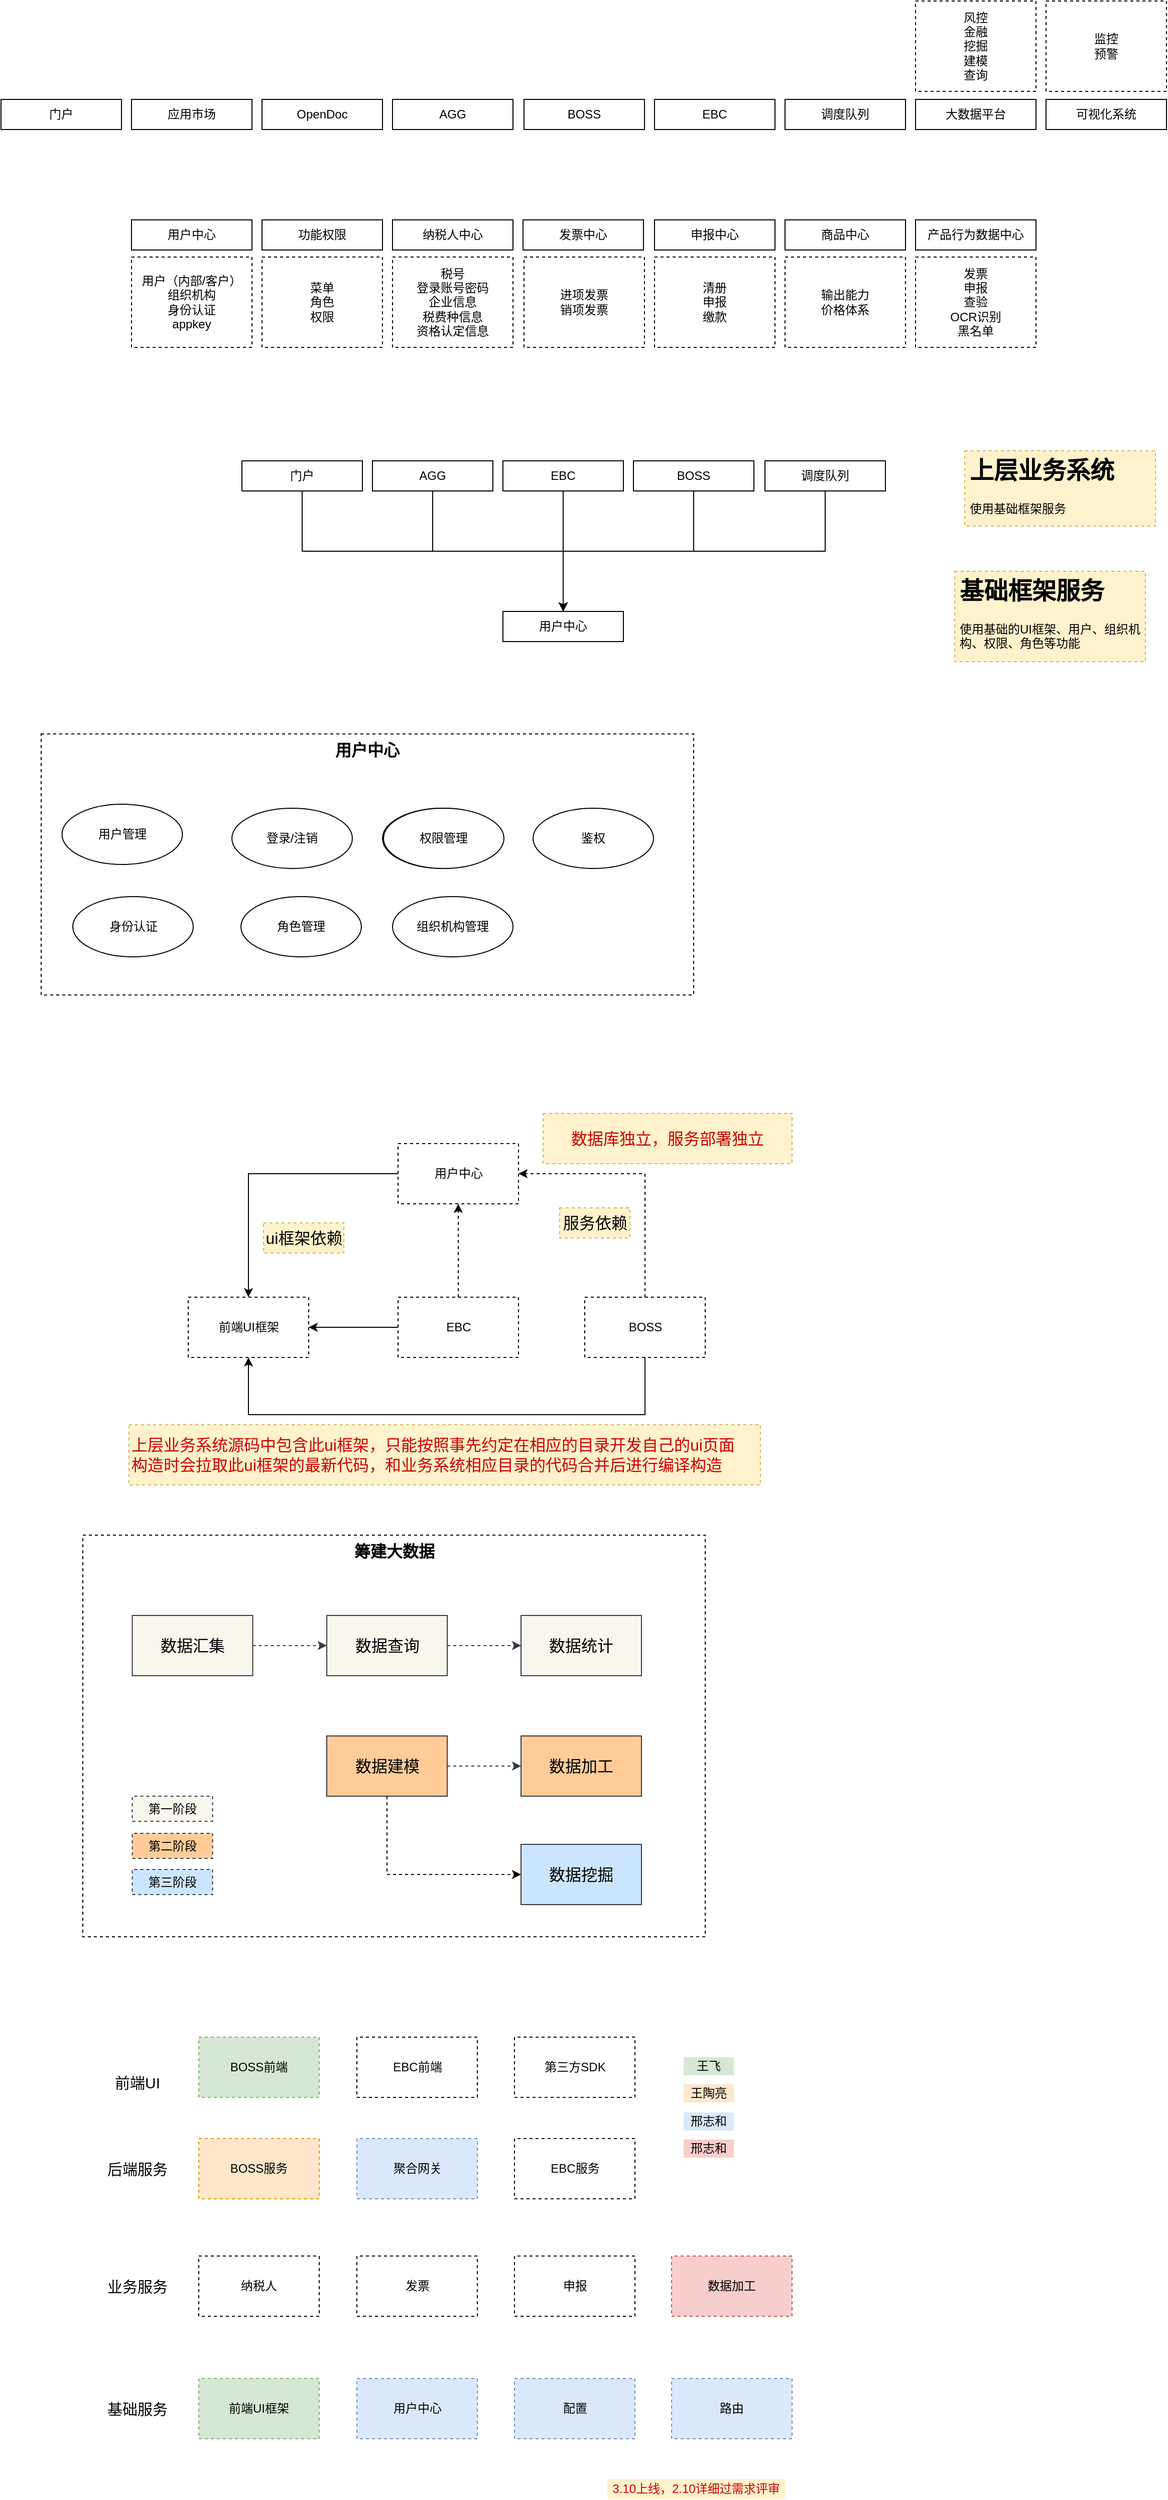 <mxfile version="16.5.3" type="github">
  <diagram id="OSP3-zvOweL5_SzKogOt" name="第 1 页">
    <mxGraphModel dx="1278" dy="579" grid="1" gridSize="10" guides="1" tooltips="1" connect="1" arrows="1" fold="1" page="1" pageScale="1" pageWidth="827" pageHeight="1169" math="0" shadow="0">
      <root>
        <mxCell id="0" />
        <mxCell id="1" parent="0" />
        <mxCell id="V9ja9C6b1R4F-isLnQs--100" value="&lt;b&gt;筹建大数据&lt;/b&gt;" style="rounded=0;whiteSpace=wrap;html=1;fontSize=16;fontColor=#000000;dashed=1;align=center;verticalAlign=top;" parent="1" vertex="1">
          <mxGeometry x="121.5" y="1560" width="620" height="400" as="geometry" />
        </mxCell>
        <mxCell id="V9ja9C6b1R4F-isLnQs--1" value="门户" style="rounded=0;whiteSpace=wrap;html=1;" parent="1" vertex="1">
          <mxGeometry x="40" y="130" width="120" height="30" as="geometry" />
        </mxCell>
        <mxCell id="V9ja9C6b1R4F-isLnQs--2" value="应用市场" style="rounded=0;whiteSpace=wrap;html=1;" parent="1" vertex="1">
          <mxGeometry x="170" y="130" width="120" height="30" as="geometry" />
        </mxCell>
        <mxCell id="V9ja9C6b1R4F-isLnQs--3" value="OpenDoc" style="rounded=0;whiteSpace=wrap;html=1;" parent="1" vertex="1">
          <mxGeometry x="300" y="130" width="120" height="30" as="geometry" />
        </mxCell>
        <mxCell id="V9ja9C6b1R4F-isLnQs--4" value="AGG" style="rounded=0;whiteSpace=wrap;html=1;" parent="1" vertex="1">
          <mxGeometry x="430" y="130" width="120" height="30" as="geometry" />
        </mxCell>
        <mxCell id="V9ja9C6b1R4F-isLnQs--5" value="可视化系统" style="rounded=0;whiteSpace=wrap;html=1;" parent="1" vertex="1">
          <mxGeometry x="1081" y="130" width="120" height="30" as="geometry" />
        </mxCell>
        <mxCell id="V9ja9C6b1R4F-isLnQs--6" value="BOSS" style="rounded=0;whiteSpace=wrap;html=1;" parent="1" vertex="1">
          <mxGeometry x="561" y="130" width="120" height="30" as="geometry" />
        </mxCell>
        <mxCell id="V9ja9C6b1R4F-isLnQs--7" value="调度队列" style="rounded=0;whiteSpace=wrap;html=1;" parent="1" vertex="1">
          <mxGeometry x="821" y="130" width="120" height="30" as="geometry" />
        </mxCell>
        <mxCell id="V9ja9C6b1R4F-isLnQs--8" value="大数据平台" style="rounded=0;whiteSpace=wrap;html=1;" parent="1" vertex="1">
          <mxGeometry x="951" y="130" width="120" height="30" as="geometry" />
        </mxCell>
        <mxCell id="V9ja9C6b1R4F-isLnQs--9" value="EBC" style="rounded=0;whiteSpace=wrap;html=1;" parent="1" vertex="1">
          <mxGeometry x="691" y="130" width="120" height="30" as="geometry" />
        </mxCell>
        <mxCell id="V9ja9C6b1R4F-isLnQs--13" value="风控&lt;br&gt;金融&lt;br&gt;挖掘&lt;br&gt;建模&lt;br&gt;查询" style="rounded=0;whiteSpace=wrap;html=1;dashed=1;" parent="1" vertex="1">
          <mxGeometry x="951" y="32" width="120" height="90" as="geometry" />
        </mxCell>
        <mxCell id="V9ja9C6b1R4F-isLnQs--14" value="监控&lt;br&gt;预警" style="rounded=0;whiteSpace=wrap;html=1;dashed=1;" parent="1" vertex="1">
          <mxGeometry x="1081" y="32" width="120" height="90" as="geometry" />
        </mxCell>
        <mxCell id="V9ja9C6b1R4F-isLnQs--15" value="用户中心" style="rounded=0;whiteSpace=wrap;html=1;" parent="1" vertex="1">
          <mxGeometry x="170" y="250" width="120" height="30" as="geometry" />
        </mxCell>
        <mxCell id="V9ja9C6b1R4F-isLnQs--16" value="功能权限" style="rounded=0;whiteSpace=wrap;html=1;" parent="1" vertex="1">
          <mxGeometry x="300" y="250" width="120" height="30" as="geometry" />
        </mxCell>
        <mxCell id="V9ja9C6b1R4F-isLnQs--17" value="纳税人中心" style="rounded=0;whiteSpace=wrap;html=1;" parent="1" vertex="1">
          <mxGeometry x="430" y="250" width="120" height="30" as="geometry" />
        </mxCell>
        <mxCell id="V9ja9C6b1R4F-isLnQs--18" value="发票中心" style="rounded=0;whiteSpace=wrap;html=1;" parent="1" vertex="1">
          <mxGeometry x="560" y="250" width="120" height="30" as="geometry" />
        </mxCell>
        <mxCell id="V9ja9C6b1R4F-isLnQs--19" value="申报中心" style="rounded=0;whiteSpace=wrap;html=1;" parent="1" vertex="1">
          <mxGeometry x="691" y="250" width="120" height="30" as="geometry" />
        </mxCell>
        <mxCell id="V9ja9C6b1R4F-isLnQs--20" value="商品中心" style="rounded=0;whiteSpace=wrap;html=1;" parent="1" vertex="1">
          <mxGeometry x="821" y="250" width="120" height="30" as="geometry" />
        </mxCell>
        <mxCell id="V9ja9C6b1R4F-isLnQs--21" value="产品行为数据中心" style="rounded=0;whiteSpace=wrap;html=1;" parent="1" vertex="1">
          <mxGeometry x="951" y="250" width="120" height="30" as="geometry" />
        </mxCell>
        <mxCell id="V9ja9C6b1R4F-isLnQs--22" value="用户（内部/客户）&lt;br&gt;组织机构&lt;br&gt;身份认证&lt;br&gt;appkey" style="rounded=0;whiteSpace=wrap;html=1;dashed=1;" parent="1" vertex="1">
          <mxGeometry x="170" y="287" width="120" height="90" as="geometry" />
        </mxCell>
        <mxCell id="V9ja9C6b1R4F-isLnQs--23" value="菜单&lt;br&gt;角色&lt;br&gt;权限" style="rounded=0;whiteSpace=wrap;html=1;dashed=1;" parent="1" vertex="1">
          <mxGeometry x="300" y="287" width="120" height="90" as="geometry" />
        </mxCell>
        <mxCell id="V9ja9C6b1R4F-isLnQs--24" value="税号&lt;br&gt;登录账号密码&lt;br&gt;企业信息&lt;br&gt;税费种信息&lt;br&gt;资格认定信息" style="rounded=0;whiteSpace=wrap;html=1;dashed=1;" parent="1" vertex="1">
          <mxGeometry x="430" y="287" width="120" height="90" as="geometry" />
        </mxCell>
        <mxCell id="V9ja9C6b1R4F-isLnQs--25" value="进项发票&lt;br&gt;销项发票" style="rounded=0;whiteSpace=wrap;html=1;dashed=1;" parent="1" vertex="1">
          <mxGeometry x="561" y="287" width="120" height="90" as="geometry" />
        </mxCell>
        <mxCell id="V9ja9C6b1R4F-isLnQs--26" value="清册&lt;br&gt;申报&lt;br&gt;缴款" style="rounded=0;whiteSpace=wrap;html=1;dashed=1;" parent="1" vertex="1">
          <mxGeometry x="691" y="287" width="120" height="90" as="geometry" />
        </mxCell>
        <mxCell id="V9ja9C6b1R4F-isLnQs--27" value="输出能力&lt;br&gt;价格体系" style="rounded=0;whiteSpace=wrap;html=1;dashed=1;" parent="1" vertex="1">
          <mxGeometry x="821" y="287" width="120" height="90" as="geometry" />
        </mxCell>
        <mxCell id="V9ja9C6b1R4F-isLnQs--28" value="发票&lt;br&gt;申报&lt;br&gt;查验&lt;br&gt;OCR识别&lt;br&gt;黑名单" style="rounded=0;whiteSpace=wrap;html=1;dashed=1;" parent="1" vertex="1">
          <mxGeometry x="951" y="287" width="120" height="90" as="geometry" />
        </mxCell>
        <mxCell id="V9ja9C6b1R4F-isLnQs--39" style="edgeStyle=orthogonalEdgeStyle;rounded=0;orthogonalLoop=1;jettySize=auto;html=1;exitX=0.5;exitY=1;exitDx=0;exitDy=0;entryX=0.5;entryY=0;entryDx=0;entryDy=0;" parent="1" source="V9ja9C6b1R4F-isLnQs--29" target="V9ja9C6b1R4F-isLnQs--36" edge="1">
          <mxGeometry relative="1" as="geometry">
            <mxPoint x="460" y="640" as="targetPoint" />
          </mxGeometry>
        </mxCell>
        <mxCell id="V9ja9C6b1R4F-isLnQs--29" value="门户" style="rounded=0;whiteSpace=wrap;html=1;" parent="1" vertex="1">
          <mxGeometry x="280" y="490" width="120" height="30" as="geometry" />
        </mxCell>
        <mxCell id="V9ja9C6b1R4F-isLnQs--30" value="AGG" style="rounded=0;whiteSpace=wrap;html=1;" parent="1" vertex="1">
          <mxGeometry x="410" y="490" width="120" height="30" as="geometry" />
        </mxCell>
        <mxCell id="V9ja9C6b1R4F-isLnQs--31" value="EBC" style="rounded=0;whiteSpace=wrap;html=1;" parent="1" vertex="1">
          <mxGeometry x="540" y="490" width="120" height="30" as="geometry" />
        </mxCell>
        <mxCell id="V9ja9C6b1R4F-isLnQs--32" value="BOSS" style="rounded=0;whiteSpace=wrap;html=1;" parent="1" vertex="1">
          <mxGeometry x="670" y="490" width="120" height="30" as="geometry" />
        </mxCell>
        <mxCell id="V9ja9C6b1R4F-isLnQs--33" value="调度队列" style="rounded=0;whiteSpace=wrap;html=1;" parent="1" vertex="1">
          <mxGeometry x="801" y="490" width="120" height="30" as="geometry" />
        </mxCell>
        <mxCell id="V9ja9C6b1R4F-isLnQs--36" value="用户中心" style="rounded=0;whiteSpace=wrap;html=1;" parent="1" vertex="1">
          <mxGeometry x="540" y="640" width="120" height="30" as="geometry" />
        </mxCell>
        <mxCell id="V9ja9C6b1R4F-isLnQs--40" style="edgeStyle=orthogonalEdgeStyle;rounded=0;orthogonalLoop=1;jettySize=auto;html=1;entryX=0.5;entryY=0;entryDx=0;entryDy=0;exitX=0.5;exitY=1;exitDx=0;exitDy=0;" parent="1" source="V9ja9C6b1R4F-isLnQs--30" target="V9ja9C6b1R4F-isLnQs--36" edge="1">
          <mxGeometry relative="1" as="geometry">
            <mxPoint x="630" y="620" as="targetPoint" />
            <mxPoint x="440" y="530" as="sourcePoint" />
          </mxGeometry>
        </mxCell>
        <mxCell id="V9ja9C6b1R4F-isLnQs--41" style="edgeStyle=orthogonalEdgeStyle;rounded=0;orthogonalLoop=1;jettySize=auto;html=1;exitX=0.5;exitY=1;exitDx=0;exitDy=0;entryX=0.5;entryY=0;entryDx=0;entryDy=0;" parent="1" source="V9ja9C6b1R4F-isLnQs--33" target="V9ja9C6b1R4F-isLnQs--36" edge="1">
          <mxGeometry relative="1" as="geometry">
            <mxPoint x="620" y="610" as="targetPoint" />
            <mxPoint x="530.94" y="690" as="sourcePoint" />
          </mxGeometry>
        </mxCell>
        <mxCell id="V9ja9C6b1R4F-isLnQs--42" style="edgeStyle=orthogonalEdgeStyle;rounded=0;orthogonalLoop=1;jettySize=auto;html=1;exitX=0.5;exitY=1;exitDx=0;exitDy=0;entryX=0.5;entryY=0;entryDx=0;entryDy=0;" parent="1" source="V9ja9C6b1R4F-isLnQs--31" target="V9ja9C6b1R4F-isLnQs--36" edge="1">
          <mxGeometry relative="1" as="geometry">
            <mxPoint x="1081" y="640" as="targetPoint" />
            <mxPoint x="801" y="550" as="sourcePoint" />
          </mxGeometry>
        </mxCell>
        <mxCell id="V9ja9C6b1R4F-isLnQs--44" style="edgeStyle=orthogonalEdgeStyle;rounded=0;orthogonalLoop=1;jettySize=auto;html=1;exitX=0.5;exitY=1;exitDx=0;exitDy=0;entryX=0.5;entryY=0;entryDx=0;entryDy=0;" parent="1" source="V9ja9C6b1R4F-isLnQs--32" target="V9ja9C6b1R4F-isLnQs--36" edge="1">
          <mxGeometry relative="1" as="geometry">
            <mxPoint x="620" y="610" as="targetPoint" />
            <mxPoint x="691" y="610" as="sourcePoint" />
          </mxGeometry>
        </mxCell>
        <mxCell id="V9ja9C6b1R4F-isLnQs--46" value="&lt;h1&gt;上层业务系统&lt;/h1&gt;&lt;div&gt;使用基础框架服务&lt;/div&gt;" style="text;html=1;strokeColor=#d6b656;fillColor=#fff2cc;spacing=5;spacingTop=-20;whiteSpace=wrap;overflow=hidden;rounded=0;dashed=1;" parent="1" vertex="1">
          <mxGeometry x="1000" y="480" width="190" height="75" as="geometry" />
        </mxCell>
        <mxCell id="V9ja9C6b1R4F-isLnQs--47" value="&lt;h1&gt;基础框架服务&lt;/h1&gt;&lt;div&gt;使用基础的UI框架、用户、组织机构、权限、角色等功能&lt;/div&gt;" style="text;html=1;strokeColor=#d6b656;fillColor=#fff2cc;spacing=5;spacingTop=-20;whiteSpace=wrap;overflow=hidden;rounded=0;dashed=1;" parent="1" vertex="1">
          <mxGeometry x="990" y="600" width="190" height="90" as="geometry" />
        </mxCell>
        <mxCell id="V9ja9C6b1R4F-isLnQs--48" value="&lt;font style=&quot;font-size: 16px&quot;&gt;用户中心&lt;/font&gt;" style="whiteSpace=wrap;html=1;dashed=1;verticalAlign=top;fontStyle=1" parent="1" vertex="1">
          <mxGeometry x="80" y="762" width="650" height="260" as="geometry" />
        </mxCell>
        <mxCell id="V9ja9C6b1R4F-isLnQs--73" style="edgeStyle=orthogonalEdgeStyle;rounded=0;orthogonalLoop=1;jettySize=auto;html=1;exitX=0;exitY=0.5;exitDx=0;exitDy=0;fontSize=16;entryX=1;entryY=0.5;entryDx=0;entryDy=0;" parent="1" source="V9ja9C6b1R4F-isLnQs--70" target="V9ja9C6b1R4F-isLnQs--69" edge="1">
          <mxGeometry relative="1" as="geometry">
            <mxPoint x="355.5" y="1387" as="targetPoint" />
          </mxGeometry>
        </mxCell>
        <mxCell id="V9ja9C6b1R4F-isLnQs--69" value="前端UI框架" style="rounded=0;whiteSpace=wrap;html=1;dashed=1;" parent="1" vertex="1">
          <mxGeometry x="226.5" y="1323" width="120" height="60" as="geometry" />
        </mxCell>
        <mxCell id="V9ja9C6b1R4F-isLnQs--70" value="EBC" style="rounded=0;whiteSpace=wrap;html=1;dashed=1;" parent="1" vertex="1">
          <mxGeometry x="435.5" y="1323" width="120" height="60" as="geometry" />
        </mxCell>
        <mxCell id="V9ja9C6b1R4F-isLnQs--71" value="用户中心" style="rounded=0;whiteSpace=wrap;html=1;dashed=1;" parent="1" vertex="1">
          <mxGeometry x="435.5" y="1170" width="120" height="60" as="geometry" />
        </mxCell>
        <mxCell id="V9ja9C6b1R4F-isLnQs--72" value="BOSS" style="rounded=0;whiteSpace=wrap;html=1;dashed=1;" parent="1" vertex="1">
          <mxGeometry x="621.5" y="1323" width="120" height="60" as="geometry" />
        </mxCell>
        <mxCell id="V9ja9C6b1R4F-isLnQs--74" style="edgeStyle=orthogonalEdgeStyle;rounded=0;orthogonalLoop=1;jettySize=auto;html=1;exitX=0.5;exitY=1;exitDx=0;exitDy=0;fontSize=16;entryX=0.5;entryY=1;entryDx=0;entryDy=0;" parent="1" source="V9ja9C6b1R4F-isLnQs--72" target="V9ja9C6b1R4F-isLnQs--69" edge="1">
          <mxGeometry relative="1" as="geometry">
            <mxPoint x="445.5" y="1536" as="targetPoint" />
            <mxPoint x="584.5" y="1446" as="sourcePoint" />
            <Array as="points">
              <mxPoint x="681.5" y="1440" />
              <mxPoint x="286.5" y="1440" />
            </Array>
          </mxGeometry>
        </mxCell>
        <mxCell id="V9ja9C6b1R4F-isLnQs--76" style="edgeStyle=orthogonalEdgeStyle;rounded=0;orthogonalLoop=1;jettySize=auto;html=1;exitX=0;exitY=0.5;exitDx=0;exitDy=0;fontSize=16;entryX=0.5;entryY=0;entryDx=0;entryDy=0;" parent="1" source="V9ja9C6b1R4F-isLnQs--71" target="V9ja9C6b1R4F-isLnQs--69" edge="1">
          <mxGeometry relative="1" as="geometry">
            <mxPoint x="256.5" y="1367" as="targetPoint" />
            <mxPoint x="395.5" y="1488" as="sourcePoint" />
            <Array as="points">
              <mxPoint x="286.5" y="1200" />
            </Array>
          </mxGeometry>
        </mxCell>
        <mxCell id="V9ja9C6b1R4F-isLnQs--77" style="edgeStyle=orthogonalEdgeStyle;rounded=0;orthogonalLoop=1;jettySize=auto;html=1;exitX=0.5;exitY=0;exitDx=0;exitDy=0;fontSize=16;entryX=1;entryY=0.5;entryDx=0;entryDy=0;dashed=1;" parent="1" source="V9ja9C6b1R4F-isLnQs--72" target="V9ja9C6b1R4F-isLnQs--71" edge="1">
          <mxGeometry relative="1" as="geometry">
            <mxPoint x="665.5" y="1488" as="targetPoint" />
            <mxPoint x="824.5" y="1408" as="sourcePoint" />
          </mxGeometry>
        </mxCell>
        <mxCell id="V9ja9C6b1R4F-isLnQs--79" style="edgeStyle=orthogonalEdgeStyle;rounded=0;orthogonalLoop=1;jettySize=auto;html=1;exitX=0.5;exitY=0;exitDx=0;exitDy=0;fontSize=16;entryX=0.5;entryY=1;entryDx=0;entryDy=0;dashed=1;" parent="1" source="V9ja9C6b1R4F-isLnQs--70" target="V9ja9C6b1R4F-isLnQs--71" edge="1">
          <mxGeometry relative="1" as="geometry">
            <mxPoint x="376.5" y="1283" as="targetPoint" />
            <mxPoint x="476.5" y="1410" as="sourcePoint" />
          </mxGeometry>
        </mxCell>
        <mxCell id="V9ja9C6b1R4F-isLnQs--82" value="服务依赖" style="text;html=1;strokeColor=#d6b656;fillColor=#fff2cc;align=center;verticalAlign=middle;whiteSpace=wrap;rounded=0;dashed=1;fontSize=16;" parent="1" vertex="1">
          <mxGeometry x="596.5" y="1234" width="70" height="30" as="geometry" />
        </mxCell>
        <mxCell id="V9ja9C6b1R4F-isLnQs--83" value="ui框架依赖" style="text;html=1;strokeColor=#d6b656;fillColor=#fff2cc;align=center;verticalAlign=middle;whiteSpace=wrap;rounded=0;dashed=1;fontSize=16;" parent="1" vertex="1">
          <mxGeometry x="301.5" y="1249" width="80" height="30" as="geometry" />
        </mxCell>
        <mxCell id="V9ja9C6b1R4F-isLnQs--84" value="&lt;font&gt;数据库独立，服务部署独立&lt;/font&gt;" style="text;html=1;strokeColor=#d6b656;fillColor=#fff2cc;align=center;verticalAlign=middle;whiteSpace=wrap;rounded=0;dashed=1;fontSize=16;fontColor=#CC0000;" parent="1" vertex="1">
          <mxGeometry x="580" y="1140" width="248" height="50" as="geometry" />
        </mxCell>
        <mxCell id="V9ja9C6b1R4F-isLnQs--85" value="上层业务系统源码中包含此ui框架，只能按照事先约定在相应的目录开发自己的ui页面&lt;br&gt;构造时会拉取此ui框架的最新代码，和业务系统相应目录的代码合并后进行编译构造" style="text;html=1;strokeColor=#d6b656;fillColor=#fff2cc;align=left;verticalAlign=middle;whiteSpace=wrap;rounded=0;dashed=1;fontSize=16;fontColor=#CC0000;" parent="1" vertex="1">
          <mxGeometry x="167.5" y="1450" width="629" height="60" as="geometry" />
        </mxCell>
        <mxCell id="V9ja9C6b1R4F-isLnQs--95" value="" style="edgeStyle=orthogonalEdgeStyle;rounded=0;orthogonalLoop=1;jettySize=auto;html=1;dashed=1;fontSize=16;fontColor=#000000;fillColor=#f9f7ed;strokeColor=#36393d;" parent="1" source="V9ja9C6b1R4F-isLnQs--86" target="V9ja9C6b1R4F-isLnQs--87" edge="1">
          <mxGeometry relative="1" as="geometry" />
        </mxCell>
        <mxCell id="V9ja9C6b1R4F-isLnQs--86" value="&lt;font color=&quot;#000000&quot;&gt;数据汇集&lt;/font&gt;" style="rounded=0;whiteSpace=wrap;html=1;fontSize=16;fillColor=#f9f7ed;strokeColor=#36393d;" parent="1" vertex="1">
          <mxGeometry x="170.75" y="1640" width="120" height="60" as="geometry" />
        </mxCell>
        <mxCell id="V9ja9C6b1R4F-isLnQs--96" value="" style="edgeStyle=orthogonalEdgeStyle;rounded=0;orthogonalLoop=1;jettySize=auto;html=1;dashed=1;fontSize=16;fontColor=#000000;fillColor=#f9f7ed;strokeColor=#36393d;" parent="1" source="V9ja9C6b1R4F-isLnQs--87" target="V9ja9C6b1R4F-isLnQs--88" edge="1">
          <mxGeometry relative="1" as="geometry" />
        </mxCell>
        <mxCell id="V9ja9C6b1R4F-isLnQs--87" value="&lt;font color=&quot;#000000&quot;&gt;数据查询&lt;/font&gt;" style="rounded=0;whiteSpace=wrap;html=1;fontSize=16;fillColor=#f9f7ed;strokeColor=#36393d;" parent="1" vertex="1">
          <mxGeometry x="364.5" y="1640" width="120" height="60" as="geometry" />
        </mxCell>
        <mxCell id="V9ja9C6b1R4F-isLnQs--88" value="&lt;font color=&quot;#000000&quot;&gt;数据统计&lt;/font&gt;" style="rounded=0;whiteSpace=wrap;html=1;fontSize=16;fillColor=#f9f7ed;strokeColor=#36393d;" parent="1" vertex="1">
          <mxGeometry x="558" y="1640" width="120" height="60" as="geometry" />
        </mxCell>
        <mxCell id="V9ja9C6b1R4F-isLnQs--97" value="" style="edgeStyle=orthogonalEdgeStyle;rounded=0;orthogonalLoop=1;jettySize=auto;html=1;dashed=1;fontSize=16;fontColor=#000000;fillColor=#ffcc99;strokeColor=#36393d;" parent="1" source="V9ja9C6b1R4F-isLnQs--89" target="V9ja9C6b1R4F-isLnQs--90" edge="1">
          <mxGeometry relative="1" as="geometry" />
        </mxCell>
        <mxCell id="V9ja9C6b1R4F-isLnQs--99" value="" style="edgeStyle=orthogonalEdgeStyle;rounded=0;orthogonalLoop=1;jettySize=auto;html=1;dashed=1;fontSize=16;fontColor=#000000;entryX=0;entryY=0.5;entryDx=0;entryDy=0;exitX=0.5;exitY=1;exitDx=0;exitDy=0;" parent="1" source="V9ja9C6b1R4F-isLnQs--89" target="V9ja9C6b1R4F-isLnQs--91" edge="1">
          <mxGeometry relative="1" as="geometry">
            <mxPoint x="424.5" y="1940" as="targetPoint" />
          </mxGeometry>
        </mxCell>
        <mxCell id="V9ja9C6b1R4F-isLnQs--89" value="&lt;font color=&quot;#000000&quot;&gt;数据建模&lt;/font&gt;" style="rounded=0;whiteSpace=wrap;html=1;fontSize=16;fillColor=#ffcc99;strokeColor=#36393d;" parent="1" vertex="1">
          <mxGeometry x="364.5" y="1760" width="120" height="60" as="geometry" />
        </mxCell>
        <mxCell id="V9ja9C6b1R4F-isLnQs--90" value="&lt;font color=&quot;#000000&quot;&gt;数据加工&lt;/font&gt;" style="rounded=0;whiteSpace=wrap;html=1;fontSize=16;fillColor=#ffcc99;strokeColor=#36393d;" parent="1" vertex="1">
          <mxGeometry x="558" y="1760" width="120" height="60" as="geometry" />
        </mxCell>
        <mxCell id="V9ja9C6b1R4F-isLnQs--91" value="&lt;font color=&quot;#000000&quot;&gt;数据挖掘&lt;/font&gt;" style="rounded=0;whiteSpace=wrap;html=1;fontSize=16;fillColor=#cce5ff;strokeColor=#36393d;" parent="1" vertex="1">
          <mxGeometry x="558" y="1868" width="120" height="60" as="geometry" />
        </mxCell>
        <mxCell id="V9ja9C6b1R4F-isLnQs--101" value="第一阶段" style="text;html=1;strokeColor=#36393d;fillColor=#f9f7ed;align=center;verticalAlign=middle;whiteSpace=wrap;rounded=0;dashed=1;fontSize=12;flipV=1;" parent="1" vertex="1">
          <mxGeometry x="170.75" y="1820" width="80" height="25" as="geometry" />
        </mxCell>
        <mxCell id="V9ja9C6b1R4F-isLnQs--102" value="第二阶段" style="text;html=1;strokeColor=#36393d;fillColor=#ffcc99;align=center;verticalAlign=middle;whiteSpace=wrap;rounded=0;dashed=1;fontSize=12;flipV=1;" parent="1" vertex="1">
          <mxGeometry x="170.75" y="1857" width="80" height="25" as="geometry" />
        </mxCell>
        <mxCell id="V9ja9C6b1R4F-isLnQs--103" value="第三阶段" style="text;html=1;strokeColor=#36393d;fillColor=#cce5ff;align=center;verticalAlign=middle;whiteSpace=wrap;rounded=0;dashed=1;fontSize=12;flipV=1;" parent="1" vertex="1">
          <mxGeometry x="170.75" y="1893" width="80" height="25" as="geometry" />
        </mxCell>
        <mxCell id="4CSV3M409z-Ift9ueKY3-2" value="纳税人" style="rounded=0;whiteSpace=wrap;html=1;dashed=1;flipH=1;flipV=1;" parent="1" vertex="1">
          <mxGeometry x="237" y="2278" width="120" height="60" as="geometry" />
        </mxCell>
        <mxCell id="4CSV3M409z-Ift9ueKY3-3" value="发票" style="rounded=0;whiteSpace=wrap;html=1;dashed=1;flipH=1;" parent="1" vertex="1">
          <mxGeometry x="394.5" y="2278" width="120" height="60" as="geometry" />
        </mxCell>
        <mxCell id="4CSV3M409z-Ift9ueKY3-5" value="申报" style="rounded=0;whiteSpace=wrap;html=1;dashed=1;flipH=1;" parent="1" vertex="1">
          <mxGeometry x="551.5" y="2278" width="120" height="60" as="geometry" />
        </mxCell>
        <mxCell id="4CSV3M409z-Ift9ueKY3-10" value="用户管理" style="ellipse;whiteSpace=wrap;html=1;" parent="1" vertex="1">
          <mxGeometry x="100.75" y="832" width="120" height="60" as="geometry" />
        </mxCell>
        <mxCell id="4CSV3M409z-Ift9ueKY3-11" value="登录/注销" style="ellipse;whiteSpace=wrap;html=1;" parent="1" vertex="1">
          <mxGeometry x="270" y="836" width="120" height="60" as="geometry" />
        </mxCell>
        <mxCell id="4CSV3M409z-Ift9ueKY3-12" value="权限管理" style="ellipse;whiteSpace=wrap;html=1;" parent="1" vertex="1">
          <mxGeometry x="420" y="836" width="120" height="60" as="geometry" />
        </mxCell>
        <mxCell id="4CSV3M409z-Ift9ueKY3-13" value="权限管理" style="ellipse;whiteSpace=wrap;html=1;" parent="1" vertex="1">
          <mxGeometry x="421" y="836" width="120" height="60" as="geometry" />
        </mxCell>
        <mxCell id="4CSV3M409z-Ift9ueKY3-14" value="鉴权" style="ellipse;whiteSpace=wrap;html=1;" parent="1" vertex="1">
          <mxGeometry x="570" y="836" width="120" height="60" as="geometry" />
        </mxCell>
        <mxCell id="4CSV3M409z-Ift9ueKY3-15" value="身份认证" style="ellipse;whiteSpace=wrap;html=1;" parent="1" vertex="1">
          <mxGeometry x="111.5" y="924" width="120" height="60" as="geometry" />
        </mxCell>
        <mxCell id="4CSV3M409z-Ift9ueKY3-16" value="组织机构管理" style="ellipse;whiteSpace=wrap;html=1;" parent="1" vertex="1">
          <mxGeometry x="430" y="924" width="120" height="60" as="geometry" />
        </mxCell>
        <mxCell id="4CSV3M409z-Ift9ueKY3-17" value="角色管理" style="ellipse;whiteSpace=wrap;html=1;" parent="1" vertex="1">
          <mxGeometry x="279" y="924" width="120" height="60" as="geometry" />
        </mxCell>
        <mxCell id="4CSV3M409z-Ift9ueKY3-20" value="前端UI框架" style="rounded=0;whiteSpace=wrap;html=1;dashed=1;fillColor=#d5e8d4;strokeColor=#82b366;flipH=0;flipV=1;" parent="1" vertex="1">
          <mxGeometry x="237" y="2400" width="120" height="60" as="geometry" />
        </mxCell>
        <mxCell id="4CSV3M409z-Ift9ueKY3-21" value="用户中心" style="rounded=0;whiteSpace=wrap;html=1;dashed=1;fillColor=#dae8fc;strokeColor=#6c8ebf;flipH=0;" parent="1" vertex="1">
          <mxGeometry x="394.5" y="2400" width="120" height="60" as="geometry" />
        </mxCell>
        <mxCell id="4CSV3M409z-Ift9ueKY3-22" value="配置" style="rounded=0;whiteSpace=wrap;html=1;dashed=1;fillColor=#dae8fc;strokeColor=#6c8ebf;flipH=0;" parent="1" vertex="1">
          <mxGeometry x="551.5" y="2400" width="120" height="60" as="geometry" />
        </mxCell>
        <mxCell id="4CSV3M409z-Ift9ueKY3-23" value="路由" style="rounded=0;whiteSpace=wrap;html=1;dashed=1;fillColor=#dae8fc;strokeColor=#6c8ebf;flipH=0;" parent="1" vertex="1">
          <mxGeometry x="708" y="2400" width="120" height="60" as="geometry" />
        </mxCell>
        <mxCell id="4CSV3M409z-Ift9ueKY3-24" value="聚合网关" style="rounded=0;whiteSpace=wrap;html=1;dashed=1;fillColor=#dae8fc;strokeColor=#6c8ebf;flipH=1;" parent="1" vertex="1">
          <mxGeometry x="394.5" y="2161" width="120" height="60" as="geometry" />
        </mxCell>
        <mxCell id="Fkr2YcUOt8gpTcdfKWOh-1" value="BOSS服务" style="rounded=0;whiteSpace=wrap;html=1;dashed=1;fillColor=#ffe6cc;strokeColor=#d79b00;flipH=1;flipV=1;" vertex="1" parent="1">
          <mxGeometry x="237" y="2161" width="120" height="60" as="geometry" />
        </mxCell>
        <mxCell id="Fkr2YcUOt8gpTcdfKWOh-2" value="EBC服务" style="rounded=0;whiteSpace=wrap;html=1;dashed=1;flipH=1;" vertex="1" parent="1">
          <mxGeometry x="551.5" y="2161" width="120" height="60" as="geometry" />
        </mxCell>
        <mxCell id="Fkr2YcUOt8gpTcdfKWOh-3" value="第三方SDK" style="rounded=0;whiteSpace=wrap;html=1;dashed=1;flipH=1;" vertex="1" parent="1">
          <mxGeometry x="551.5" y="2060" width="120" height="60" as="geometry" />
        </mxCell>
        <mxCell id="Fkr2YcUOt8gpTcdfKWOh-4" value="BOSS前端" style="rounded=0;whiteSpace=wrap;html=1;dashed=1;fillColor=#d5e8d4;strokeColor=#82b366;flipH=1;flipV=1;" vertex="1" parent="1">
          <mxGeometry x="237" y="2060" width="120" height="60" as="geometry" />
        </mxCell>
        <mxCell id="Fkr2YcUOt8gpTcdfKWOh-5" value="EBC前端" style="rounded=0;whiteSpace=wrap;html=1;dashed=1;flipH=1;" vertex="1" parent="1">
          <mxGeometry x="394.5" y="2060" width="120" height="60" as="geometry" />
        </mxCell>
        <mxCell id="Fkr2YcUOt8gpTcdfKWOh-6" value="数据加工" style="rounded=0;whiteSpace=wrap;html=1;dashed=1;fillColor=#f8cecc;strokeColor=#b85450;flipH=1;" vertex="1" parent="1">
          <mxGeometry x="708" y="2278" width="120" height="60" as="geometry" />
        </mxCell>
        <mxCell id="Fkr2YcUOt8gpTcdfKWOh-8" value="前端UI" style="text;html=1;strokeColor=none;fillColor=none;align=center;verticalAlign=middle;whiteSpace=wrap;rounded=0;fontSize=15;" vertex="1" parent="1">
          <mxGeometry x="136" y="2090" width="80" height="30" as="geometry" />
        </mxCell>
        <mxCell id="Fkr2YcUOt8gpTcdfKWOh-9" value="后端服务" style="text;html=1;strokeColor=none;fillColor=none;align=center;verticalAlign=middle;whiteSpace=wrap;rounded=0;fontSize=15;" vertex="1" parent="1">
          <mxGeometry x="136" y="2176" width="80" height="30" as="geometry" />
        </mxCell>
        <mxCell id="Fkr2YcUOt8gpTcdfKWOh-10" value="业务服务" style="text;html=1;strokeColor=none;fillColor=none;align=center;verticalAlign=middle;whiteSpace=wrap;rounded=0;fontSize=15;" vertex="1" parent="1">
          <mxGeometry x="136" y="2293" width="80" height="30" as="geometry" />
        </mxCell>
        <mxCell id="Fkr2YcUOt8gpTcdfKWOh-11" value="基础服务" style="text;html=1;strokeColor=none;fillColor=none;align=center;verticalAlign=middle;whiteSpace=wrap;rounded=0;fontSize=15;" vertex="1" parent="1">
          <mxGeometry x="136" y="2415" width="80" height="30" as="geometry" />
        </mxCell>
        <mxCell id="Fkr2YcUOt8gpTcdfKWOh-12" value="王飞" style="rounded=0;whiteSpace=wrap;html=1;dashed=1;fillColor=#d5e8d4;strokeColor=none;flipH=1;flipV=1;" vertex="1" parent="1">
          <mxGeometry x="720" y="2080" width="50" height="18" as="geometry" />
        </mxCell>
        <mxCell id="Fkr2YcUOt8gpTcdfKWOh-13" value="邢志和" style="rounded=0;whiteSpace=wrap;html=1;dashed=1;fillColor=#dae8fc;strokeColor=none;flipH=1;flipV=1;" vertex="1" parent="1">
          <mxGeometry x="720" y="2135" width="50" height="18" as="geometry" />
        </mxCell>
        <mxCell id="Fkr2YcUOt8gpTcdfKWOh-14" value="王陶亮" style="rounded=0;whiteSpace=wrap;html=1;dashed=1;fillColor=#ffe6cc;strokeColor=none;flipH=1;flipV=1;" vertex="1" parent="1">
          <mxGeometry x="720" y="2107" width="50" height="18" as="geometry" />
        </mxCell>
        <mxCell id="Fkr2YcUOt8gpTcdfKWOh-15" value="邢志和" style="rounded=0;whiteSpace=wrap;html=1;dashed=1;fillColor=#f8cecc;strokeColor=none;flipH=1;flipV=1;" vertex="1" parent="1">
          <mxGeometry x="720" y="2162" width="50" height="18" as="geometry" />
        </mxCell>
        <mxCell id="Fkr2YcUOt8gpTcdfKWOh-20" value="&lt;font style=&quot;font-size: 12px&quot;&gt;3.10上线，2.10详细过需求评审&lt;/font&gt;" style="text;html=1;strokeColor=none;fillColor=#fff2cc;align=center;verticalAlign=middle;whiteSpace=wrap;rounded=0;dashed=1;fontSize=12;fontColor=#CC0000;" vertex="1" parent="1">
          <mxGeometry x="644" y="2500" width="177" height="20" as="geometry" />
        </mxCell>
      </root>
    </mxGraphModel>
  </diagram>
</mxfile>
